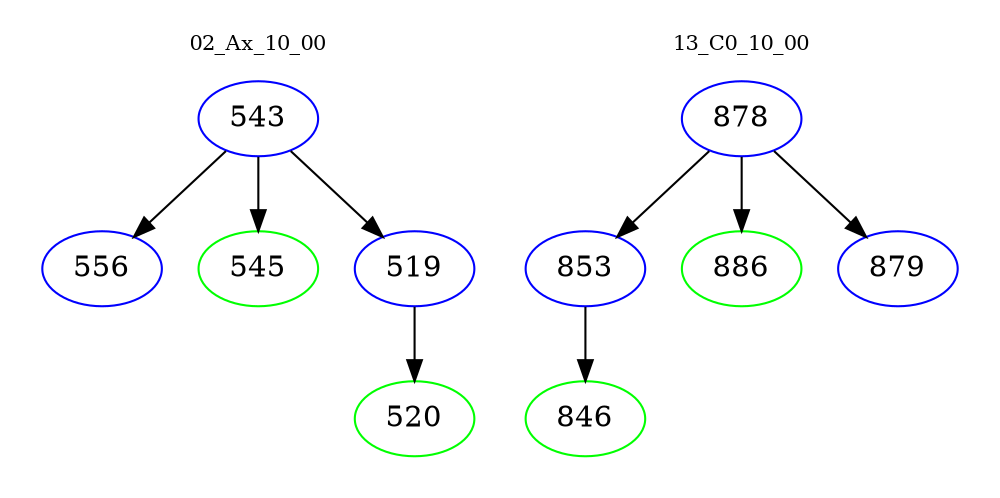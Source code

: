 digraph{
subgraph cluster_0 {
color = white
label = "02_Ax_10_00";
fontsize=10;
T0_543 [label="543", color="blue"]
T0_543 -> T0_556 [color="black"]
T0_556 [label="556", color="blue"]
T0_543 -> T0_545 [color="black"]
T0_545 [label="545", color="green"]
T0_543 -> T0_519 [color="black"]
T0_519 [label="519", color="blue"]
T0_519 -> T0_520 [color="black"]
T0_520 [label="520", color="green"]
}
subgraph cluster_1 {
color = white
label = "13_C0_10_00";
fontsize=10;
T1_878 [label="878", color="blue"]
T1_878 -> T1_853 [color="black"]
T1_853 [label="853", color="blue"]
T1_853 -> T1_846 [color="black"]
T1_846 [label="846", color="green"]
T1_878 -> T1_886 [color="black"]
T1_886 [label="886", color="green"]
T1_878 -> T1_879 [color="black"]
T1_879 [label="879", color="blue"]
}
}
